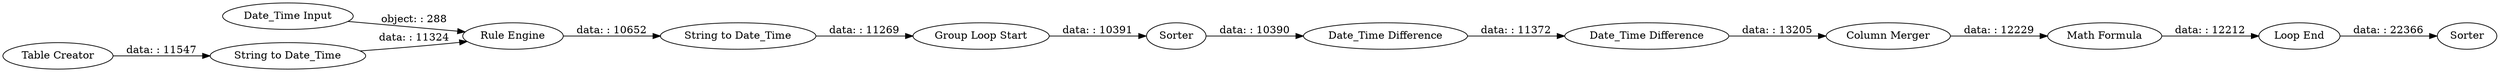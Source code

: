digraph {
	"2128360633576070651_38" [label=Sorter]
	"2128360633576070651_42" [label=Sorter]
	"2128360633576070651_22" [label="Date_Time Input"]
	"2128360633576070651_39" [label="Column Merger"]
	"2128360633576070651_41" [label="Loop End"]
	"2128360633576070651_17" [label="String to Date_Time"]
	"2128360633576070651_32" [label="Date_Time Difference"]
	"2128360633576070651_35" [label="Group Loop Start"]
	"2128360633576070651_37" [label="Date_Time Difference"]
	"2128360633576070651_30" [label="String to Date_Time"]
	"2128360633576070651_16" [label="Table Creator"]
	"2128360633576070651_40" [label="Math Formula"]
	"2128360633576070651_28" [label="Rule Engine"]
	"2128360633576070651_39" -> "2128360633576070651_40" [label="data: : 12229"]
	"2128360633576070651_37" -> "2128360633576070651_32" [label="data: : 11372"]
	"2128360633576070651_28" -> "2128360633576070651_30" [label="data: : 10652"]
	"2128360633576070651_30" -> "2128360633576070651_35" [label="data: : 11269"]
	"2128360633576070651_17" -> "2128360633576070651_28" [label="data: : 11324"]
	"2128360633576070651_40" -> "2128360633576070651_41" [label="data: : 12212"]
	"2128360633576070651_32" -> "2128360633576070651_39" [label="data: : 13205"]
	"2128360633576070651_38" -> "2128360633576070651_37" [label="data: : 10390"]
	"2128360633576070651_41" -> "2128360633576070651_42" [label="data: : 22366"]
	"2128360633576070651_16" -> "2128360633576070651_17" [label="data: : 11547"]
	"2128360633576070651_22" -> "2128360633576070651_28" [label="object: : 288"]
	"2128360633576070651_35" -> "2128360633576070651_38" [label="data: : 10391"]
	rankdir=LR
}
